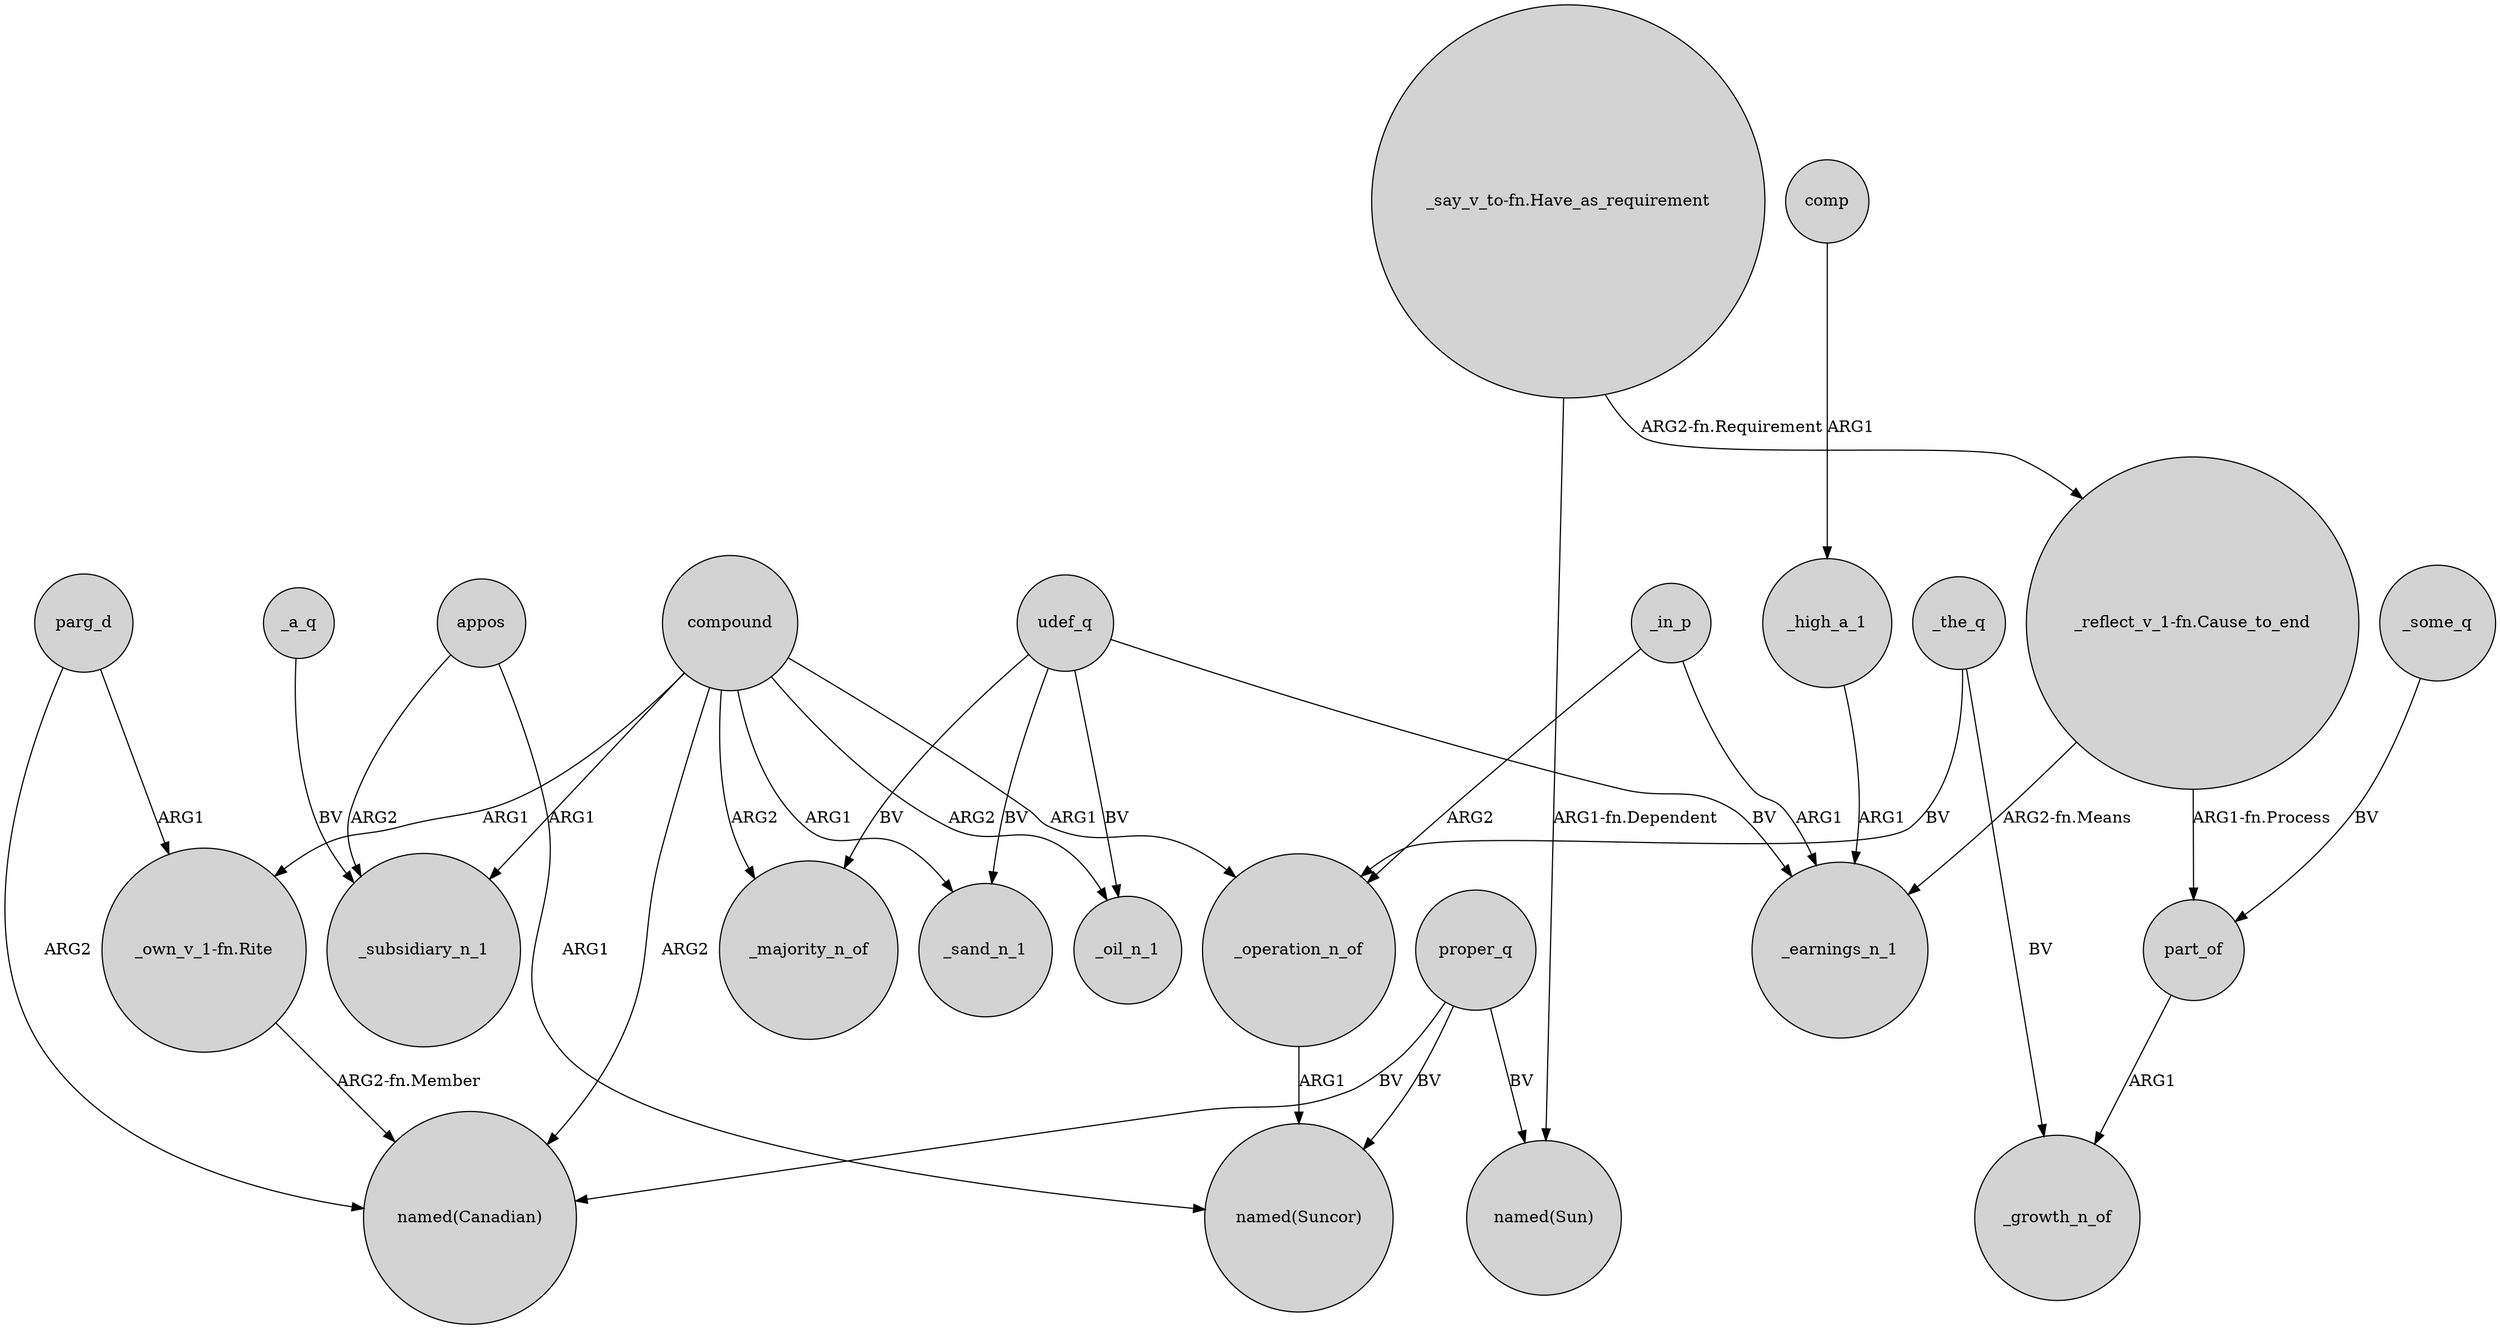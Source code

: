 digraph {
	node [shape=circle style=filled]
	proper_q -> "named(Canadian)" [label=BV]
	_in_p -> _operation_n_of [label=ARG2]
	_in_p -> _earnings_n_1 [label=ARG1]
	"_reflect_v_1-fn.Cause_to_end" -> part_of [label="ARG1-fn.Process"]
	_a_q -> _subsidiary_n_1 [label=BV]
	appos -> "named(Suncor)" [label=ARG1]
	"_say_v_to-fn.Have_as_requirement" -> "_reflect_v_1-fn.Cause_to_end" [label="ARG2-fn.Requirement"]
	udef_q -> _oil_n_1 [label=BV]
	compound -> _sand_n_1 [label=ARG1]
	_high_a_1 -> _earnings_n_1 [label=ARG1]
	compound -> _operation_n_of [label=ARG1]
	_the_q -> _operation_n_of [label=BV]
	"_say_v_to-fn.Have_as_requirement" -> "named(Sun)" [label="ARG1-fn.Dependent"]
	compound -> "_own_v_1-fn.Rite" [label=ARG1]
	_operation_n_of -> "named(Suncor)" [label=ARG1]
	parg_d -> "named(Canadian)" [label=ARG2]
	proper_q -> "named(Sun)" [label=BV]
	udef_q -> _earnings_n_1 [label=BV]
	comp -> _high_a_1 [label=ARG1]
	parg_d -> "_own_v_1-fn.Rite" [label=ARG1]
	proper_q -> "named(Suncor)" [label=BV]
	appos -> _subsidiary_n_1 [label=ARG2]
	compound -> _oil_n_1 [label=ARG2]
	_some_q -> part_of [label=BV]
	_the_q -> _growth_n_of [label=BV]
	"_reflect_v_1-fn.Cause_to_end" -> _earnings_n_1 [label="ARG2-fn.Means"]
	udef_q -> _sand_n_1 [label=BV]
	part_of -> _growth_n_of [label=ARG1]
	compound -> _subsidiary_n_1 [label=ARG1]
	compound -> _majority_n_of [label=ARG2]
	"_own_v_1-fn.Rite" -> "named(Canadian)" [label="ARG2-fn.Member"]
	udef_q -> _majority_n_of [label=BV]
	compound -> "named(Canadian)" [label=ARG2]
}
